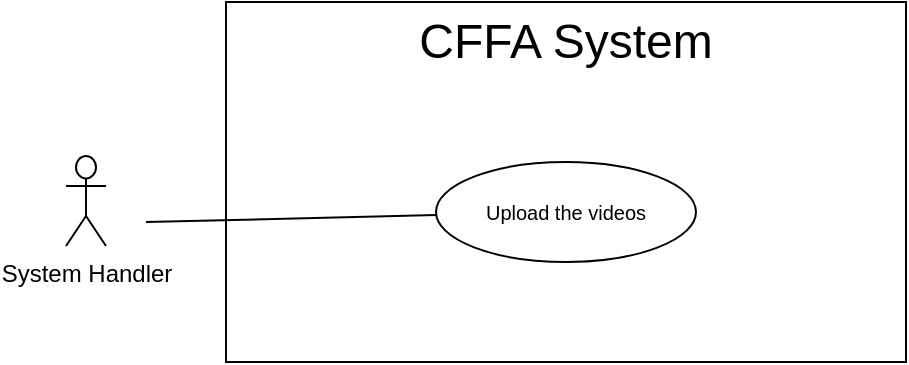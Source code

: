 <mxfile version="14.5.1" type="device"><diagram name="Overview" id="3zdFAQ9TXDrnuSrpn0Js"><mxGraphModel dx="946" dy="615" grid="1" gridSize="10" guides="1" tooltips="1" connect="1" arrows="1" fold="1" page="1" pageScale="1" pageWidth="850" pageHeight="1100" math="0" shadow="0"><root><mxCell id="ZZzz68YeRppn-z06gavq-0"/><mxCell id="ZZzz68YeRppn-z06gavq-1" parent="ZZzz68YeRppn-z06gavq-0"/><mxCell id="ZZzz68YeRppn-z06gavq-2" value="" style="rounded=0;whiteSpace=wrap;html=1;" parent="ZZzz68YeRppn-z06gavq-1" vertex="1"><mxGeometry x="140" y="120" width="340" height="180" as="geometry"/></mxCell><mxCell id="ZZzz68YeRppn-z06gavq-3" value="&lt;span style=&quot;font-size: 24px&quot;&gt;CFFA System&lt;/span&gt;" style="text;html=1;strokeColor=none;fillColor=none;align=center;verticalAlign=middle;whiteSpace=wrap;rounded=0;" parent="ZZzz68YeRppn-z06gavq-1" vertex="1"><mxGeometry x="145" y="130" width="330" height="20" as="geometry"/></mxCell><mxCell id="ZZzz68YeRppn-z06gavq-4" value="System Handler" style="shape=umlActor;verticalLabelPosition=bottom;verticalAlign=top;html=1;outlineConnect=0;" parent="ZZzz68YeRppn-z06gavq-1" vertex="1"><mxGeometry x="60" y="197" width="20" height="45" as="geometry"/></mxCell><mxCell id="ZZzz68YeRppn-z06gavq-5" value="&lt;span style=&quot;font-size: 10px&quot;&gt;Upload the videos&lt;/span&gt;" style="ellipse;whiteSpace=wrap;html=1;fillColor=#ffffff;gradientColor=none;" parent="ZZzz68YeRppn-z06gavq-1" vertex="1"><mxGeometry x="245" y="200" width="130" height="50" as="geometry"/></mxCell><mxCell id="ZZzz68YeRppn-z06gavq-6" value="" style="endArrow=none;html=1;rounded=0;" parent="ZZzz68YeRppn-z06gavq-1" source="ZZzz68YeRppn-z06gavq-5" edge="1"><mxGeometry relative="1" as="geometry"><mxPoint x="470.0" y="233.0" as="sourcePoint"/><mxPoint x="100" y="230" as="targetPoint"/></mxGeometry></mxCell></root></mxGraphModel></diagram></mxfile>